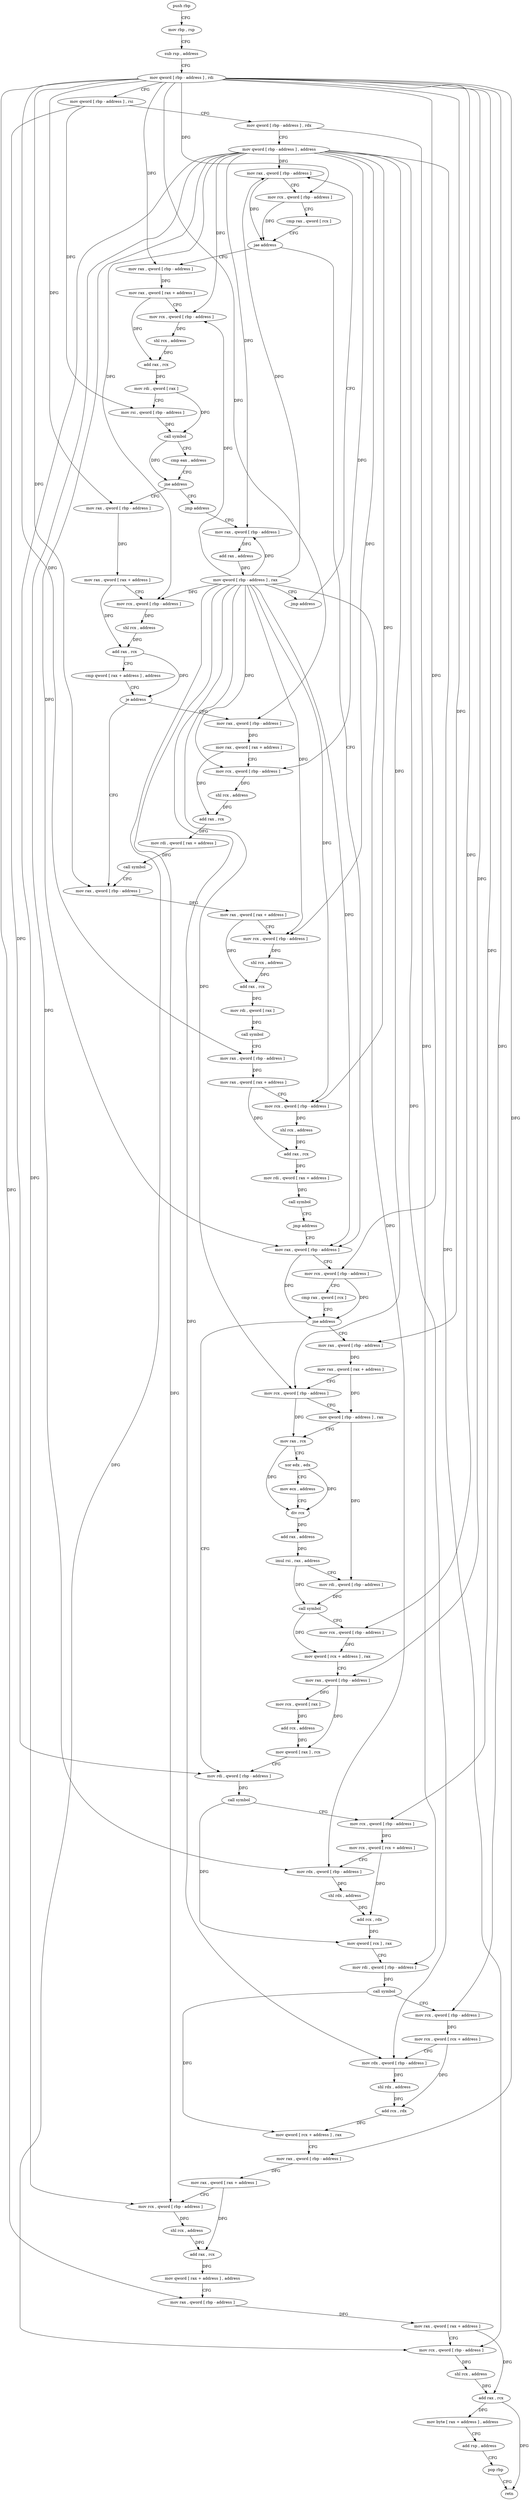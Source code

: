 digraph "func" {
"186816" [label = "push rbp" ]
"186817" [label = "mov rbp , rsp" ]
"186820" [label = "sub rsp , address" ]
"186824" [label = "mov qword [ rbp - address ] , rdi" ]
"186828" [label = "mov qword [ rbp - address ] , rsi" ]
"186832" [label = "mov qword [ rbp - address ] , rdx" ]
"186836" [label = "mov qword [ rbp - address ] , address" ]
"186844" [label = "mov rax , qword [ rbp - address ]" ]
"187043" [label = "mov rax , qword [ rbp - address ]" ]
"187047" [label = "mov rcx , qword [ rbp - address ]" ]
"187051" [label = "cmp rax , qword [ rcx ]" ]
"187054" [label = "jne address" ]
"187136" [label = "mov rdi , qword [ rbp - address ]" ]
"187060" [label = "mov rax , qword [ rbp - address ]" ]
"186861" [label = "mov rax , qword [ rbp - address ]" ]
"186865" [label = "mov rax , qword [ rax + address ]" ]
"186869" [label = "mov rcx , qword [ rbp - address ]" ]
"186873" [label = "shl rcx , address" ]
"186877" [label = "add rax , rcx" ]
"186880" [label = "mov rdi , qword [ rax ]" ]
"186883" [label = "mov rsi , qword [ rbp - address ]" ]
"186887" [label = "call symbol" ]
"186892" [label = "cmp eax , address" ]
"186895" [label = "jne address" ]
"187019" [label = "jmp address" ]
"186901" [label = "mov rax , qword [ rbp - address ]" ]
"187140" [label = "call symbol" ]
"187145" [label = "mov rcx , qword [ rbp - address ]" ]
"187149" [label = "mov rcx , qword [ rcx + address ]" ]
"187153" [label = "mov rdx , qword [ rbp - address ]" ]
"187157" [label = "shl rdx , address" ]
"187161" [label = "add rcx , rdx" ]
"187164" [label = "mov qword [ rcx ] , rax" ]
"187167" [label = "mov rdi , qword [ rbp - address ]" ]
"187171" [label = "call symbol" ]
"187176" [label = "mov rcx , qword [ rbp - address ]" ]
"187180" [label = "mov rcx , qword [ rcx + address ]" ]
"187184" [label = "mov rdx , qword [ rbp - address ]" ]
"187188" [label = "shl rdx , address" ]
"187192" [label = "add rcx , rdx" ]
"187195" [label = "mov qword [ rcx + address ] , rax" ]
"187199" [label = "mov rax , qword [ rbp - address ]" ]
"187203" [label = "mov rax , qword [ rax + address ]" ]
"187207" [label = "mov rcx , qword [ rbp - address ]" ]
"187211" [label = "shl rcx , address" ]
"187215" [label = "add rax , rcx" ]
"187218" [label = "mov qword [ rax + address ] , address" ]
"187226" [label = "mov rax , qword [ rbp - address ]" ]
"187230" [label = "mov rax , qword [ rax + address ]" ]
"187234" [label = "mov rcx , qword [ rbp - address ]" ]
"187238" [label = "shl rcx , address" ]
"187242" [label = "add rax , rcx" ]
"187245" [label = "mov byte [ rax + address ] , address" ]
"187249" [label = "add rsp , address" ]
"187253" [label = "pop rbp" ]
"187254" [label = "retn" ]
"187064" [label = "mov rax , qword [ rax + address ]" ]
"187068" [label = "mov rcx , qword [ rbp - address ]" ]
"187072" [label = "mov qword [ rbp - address ] , rax" ]
"187076" [label = "mov rax , rcx" ]
"187079" [label = "xor edx , edx" ]
"187081" [label = "mov ecx , address" ]
"187086" [label = "div rcx" ]
"187089" [label = "add rax , address" ]
"187095" [label = "imul rsi , rax , address" ]
"187102" [label = "mov rdi , qword [ rbp - address ]" ]
"187106" [label = "call symbol" ]
"187111" [label = "mov rcx , qword [ rbp - address ]" ]
"187115" [label = "mov qword [ rcx + address ] , rax" ]
"187119" [label = "mov rax , qword [ rbp - address ]" ]
"187123" [label = "mov rcx , qword [ rax ]" ]
"187126" [label = "add rcx , address" ]
"187133" [label = "mov qword [ rax ] , rcx" ]
"187024" [label = "mov rax , qword [ rbp - address ]" ]
"186905" [label = "mov rax , qword [ rax + address ]" ]
"186909" [label = "mov rcx , qword [ rbp - address ]" ]
"186913" [label = "shl rcx , address" ]
"186917" [label = "add rax , rcx" ]
"186920" [label = "cmp qword [ rax + address ] , address" ]
"186925" [label = "je address" ]
"186959" [label = "mov rax , qword [ rbp - address ]" ]
"186931" [label = "mov rax , qword [ rbp - address ]" ]
"187028" [label = "add rax , address" ]
"187034" [label = "mov qword [ rbp - address ] , rax" ]
"187038" [label = "jmp address" ]
"186963" [label = "mov rax , qword [ rax + address ]" ]
"186967" [label = "mov rcx , qword [ rbp - address ]" ]
"186971" [label = "shl rcx , address" ]
"186975" [label = "add rax , rcx" ]
"186978" [label = "mov rdi , qword [ rax ]" ]
"186981" [label = "call symbol" ]
"186986" [label = "mov rax , qword [ rbp - address ]" ]
"186990" [label = "mov rax , qword [ rax + address ]" ]
"186994" [label = "mov rcx , qword [ rbp - address ]" ]
"186998" [label = "shl rcx , address" ]
"187002" [label = "add rax , rcx" ]
"187005" [label = "mov rdi , qword [ rax + address ]" ]
"187009" [label = "call symbol" ]
"187014" [label = "jmp address" ]
"186935" [label = "mov rax , qword [ rax + address ]" ]
"186939" [label = "mov rcx , qword [ rbp - address ]" ]
"186943" [label = "shl rcx , address" ]
"186947" [label = "add rax , rcx" ]
"186950" [label = "mov rdi , qword [ rax + address ]" ]
"186954" [label = "call symbol" ]
"186848" [label = "mov rcx , qword [ rbp - address ]" ]
"186852" [label = "cmp rax , qword [ rcx ]" ]
"186855" [label = "jae address" ]
"186816" -> "186817" [ label = "CFG" ]
"186817" -> "186820" [ label = "CFG" ]
"186820" -> "186824" [ label = "CFG" ]
"186824" -> "186828" [ label = "CFG" ]
"186824" -> "186848" [ label = "DFG" ]
"186824" -> "187047" [ label = "DFG" ]
"186824" -> "186861" [ label = "DFG" ]
"186824" -> "187145" [ label = "DFG" ]
"186824" -> "187176" [ label = "DFG" ]
"186824" -> "187199" [ label = "DFG" ]
"186824" -> "187226" [ label = "DFG" ]
"186824" -> "187060" [ label = "DFG" ]
"186824" -> "187111" [ label = "DFG" ]
"186824" -> "187119" [ label = "DFG" ]
"186824" -> "186901" [ label = "DFG" ]
"186824" -> "186959" [ label = "DFG" ]
"186824" -> "186986" [ label = "DFG" ]
"186824" -> "186931" [ label = "DFG" ]
"186828" -> "186832" [ label = "CFG" ]
"186828" -> "186883" [ label = "DFG" ]
"186828" -> "187136" [ label = "DFG" ]
"186832" -> "186836" [ label = "CFG" ]
"186832" -> "187167" [ label = "DFG" ]
"186836" -> "186844" [ label = "DFG" ]
"186836" -> "187043" [ label = "DFG" ]
"186836" -> "186869" [ label = "DFG" ]
"186836" -> "187153" [ label = "DFG" ]
"186836" -> "187184" [ label = "DFG" ]
"186836" -> "187207" [ label = "DFG" ]
"186836" -> "187234" [ label = "DFG" ]
"186836" -> "187068" [ label = "DFG" ]
"186836" -> "186909" [ label = "DFG" ]
"186836" -> "187024" [ label = "DFG" ]
"186836" -> "186967" [ label = "DFG" ]
"186836" -> "186994" [ label = "DFG" ]
"186836" -> "186939" [ label = "DFG" ]
"186844" -> "186848" [ label = "CFG" ]
"186844" -> "186855" [ label = "DFG" ]
"187043" -> "187047" [ label = "CFG" ]
"187043" -> "187054" [ label = "DFG" ]
"187047" -> "187051" [ label = "CFG" ]
"187047" -> "187054" [ label = "DFG" ]
"187051" -> "187054" [ label = "CFG" ]
"187054" -> "187136" [ label = "CFG" ]
"187054" -> "187060" [ label = "CFG" ]
"187136" -> "187140" [ label = "DFG" ]
"187060" -> "187064" [ label = "DFG" ]
"186861" -> "186865" [ label = "DFG" ]
"186865" -> "186869" [ label = "CFG" ]
"186865" -> "186877" [ label = "DFG" ]
"186869" -> "186873" [ label = "DFG" ]
"186873" -> "186877" [ label = "DFG" ]
"186877" -> "186880" [ label = "DFG" ]
"186880" -> "186883" [ label = "CFG" ]
"186880" -> "186887" [ label = "DFG" ]
"186883" -> "186887" [ label = "DFG" ]
"186887" -> "186892" [ label = "CFG" ]
"186887" -> "186895" [ label = "DFG" ]
"186892" -> "186895" [ label = "CFG" ]
"186895" -> "187019" [ label = "CFG" ]
"186895" -> "186901" [ label = "CFG" ]
"187019" -> "187024" [ label = "CFG" ]
"186901" -> "186905" [ label = "DFG" ]
"187140" -> "187145" [ label = "CFG" ]
"187140" -> "187164" [ label = "DFG" ]
"187145" -> "187149" [ label = "DFG" ]
"187149" -> "187153" [ label = "CFG" ]
"187149" -> "187161" [ label = "DFG" ]
"187153" -> "187157" [ label = "DFG" ]
"187157" -> "187161" [ label = "DFG" ]
"187161" -> "187164" [ label = "DFG" ]
"187164" -> "187167" [ label = "CFG" ]
"187167" -> "187171" [ label = "DFG" ]
"187171" -> "187176" [ label = "CFG" ]
"187171" -> "187195" [ label = "DFG" ]
"187176" -> "187180" [ label = "DFG" ]
"187180" -> "187184" [ label = "CFG" ]
"187180" -> "187192" [ label = "DFG" ]
"187184" -> "187188" [ label = "DFG" ]
"187188" -> "187192" [ label = "DFG" ]
"187192" -> "187195" [ label = "DFG" ]
"187195" -> "187199" [ label = "CFG" ]
"187199" -> "187203" [ label = "DFG" ]
"187203" -> "187207" [ label = "CFG" ]
"187203" -> "187215" [ label = "DFG" ]
"187207" -> "187211" [ label = "DFG" ]
"187211" -> "187215" [ label = "DFG" ]
"187215" -> "187218" [ label = "DFG" ]
"187218" -> "187226" [ label = "CFG" ]
"187226" -> "187230" [ label = "DFG" ]
"187230" -> "187234" [ label = "CFG" ]
"187230" -> "187242" [ label = "DFG" ]
"187234" -> "187238" [ label = "DFG" ]
"187238" -> "187242" [ label = "DFG" ]
"187242" -> "187245" [ label = "DFG" ]
"187242" -> "187254" [ label = "DFG" ]
"187245" -> "187249" [ label = "CFG" ]
"187249" -> "187253" [ label = "CFG" ]
"187253" -> "187254" [ label = "CFG" ]
"187064" -> "187068" [ label = "CFG" ]
"187064" -> "187072" [ label = "DFG" ]
"187068" -> "187072" [ label = "CFG" ]
"187068" -> "187076" [ label = "DFG" ]
"187072" -> "187076" [ label = "CFG" ]
"187072" -> "187102" [ label = "DFG" ]
"187076" -> "187079" [ label = "CFG" ]
"187076" -> "187086" [ label = "DFG" ]
"187079" -> "187081" [ label = "CFG" ]
"187079" -> "187086" [ label = "DFG" ]
"187081" -> "187086" [ label = "CFG" ]
"187086" -> "187089" [ label = "DFG" ]
"187089" -> "187095" [ label = "DFG" ]
"187095" -> "187102" [ label = "CFG" ]
"187095" -> "187106" [ label = "DFG" ]
"187102" -> "187106" [ label = "DFG" ]
"187106" -> "187111" [ label = "CFG" ]
"187106" -> "187115" [ label = "DFG" ]
"187111" -> "187115" [ label = "DFG" ]
"187115" -> "187119" [ label = "CFG" ]
"187119" -> "187123" [ label = "DFG" ]
"187119" -> "187133" [ label = "DFG" ]
"187123" -> "187126" [ label = "DFG" ]
"187126" -> "187133" [ label = "DFG" ]
"187133" -> "187136" [ label = "CFG" ]
"187024" -> "187028" [ label = "DFG" ]
"186905" -> "186909" [ label = "CFG" ]
"186905" -> "186917" [ label = "DFG" ]
"186909" -> "186913" [ label = "DFG" ]
"186913" -> "186917" [ label = "DFG" ]
"186917" -> "186920" [ label = "CFG" ]
"186917" -> "186925" [ label = "DFG" ]
"186920" -> "186925" [ label = "CFG" ]
"186925" -> "186959" [ label = "CFG" ]
"186925" -> "186931" [ label = "CFG" ]
"186959" -> "186963" [ label = "DFG" ]
"186931" -> "186935" [ label = "DFG" ]
"187028" -> "187034" [ label = "DFG" ]
"187034" -> "187038" [ label = "CFG" ]
"187034" -> "186844" [ label = "DFG" ]
"187034" -> "187043" [ label = "DFG" ]
"187034" -> "186869" [ label = "DFG" ]
"187034" -> "187153" [ label = "DFG" ]
"187034" -> "187184" [ label = "DFG" ]
"187034" -> "187207" [ label = "DFG" ]
"187034" -> "187234" [ label = "DFG" ]
"187034" -> "187068" [ label = "DFG" ]
"187034" -> "186909" [ label = "DFG" ]
"187034" -> "187024" [ label = "DFG" ]
"187034" -> "186967" [ label = "DFG" ]
"187034" -> "186994" [ label = "DFG" ]
"187034" -> "186939" [ label = "DFG" ]
"187038" -> "186844" [ label = "CFG" ]
"186963" -> "186967" [ label = "CFG" ]
"186963" -> "186975" [ label = "DFG" ]
"186967" -> "186971" [ label = "DFG" ]
"186971" -> "186975" [ label = "DFG" ]
"186975" -> "186978" [ label = "DFG" ]
"186978" -> "186981" [ label = "DFG" ]
"186981" -> "186986" [ label = "CFG" ]
"186986" -> "186990" [ label = "DFG" ]
"186990" -> "186994" [ label = "CFG" ]
"186990" -> "187002" [ label = "DFG" ]
"186994" -> "186998" [ label = "DFG" ]
"186998" -> "187002" [ label = "DFG" ]
"187002" -> "187005" [ label = "DFG" ]
"187005" -> "187009" [ label = "DFG" ]
"187009" -> "187014" [ label = "CFG" ]
"187014" -> "187043" [ label = "CFG" ]
"186935" -> "186939" [ label = "CFG" ]
"186935" -> "186947" [ label = "DFG" ]
"186939" -> "186943" [ label = "DFG" ]
"186943" -> "186947" [ label = "DFG" ]
"186947" -> "186950" [ label = "DFG" ]
"186950" -> "186954" [ label = "DFG" ]
"186954" -> "186959" [ label = "CFG" ]
"186848" -> "186852" [ label = "CFG" ]
"186848" -> "186855" [ label = "DFG" ]
"186852" -> "186855" [ label = "CFG" ]
"186855" -> "187043" [ label = "CFG" ]
"186855" -> "186861" [ label = "CFG" ]
}
